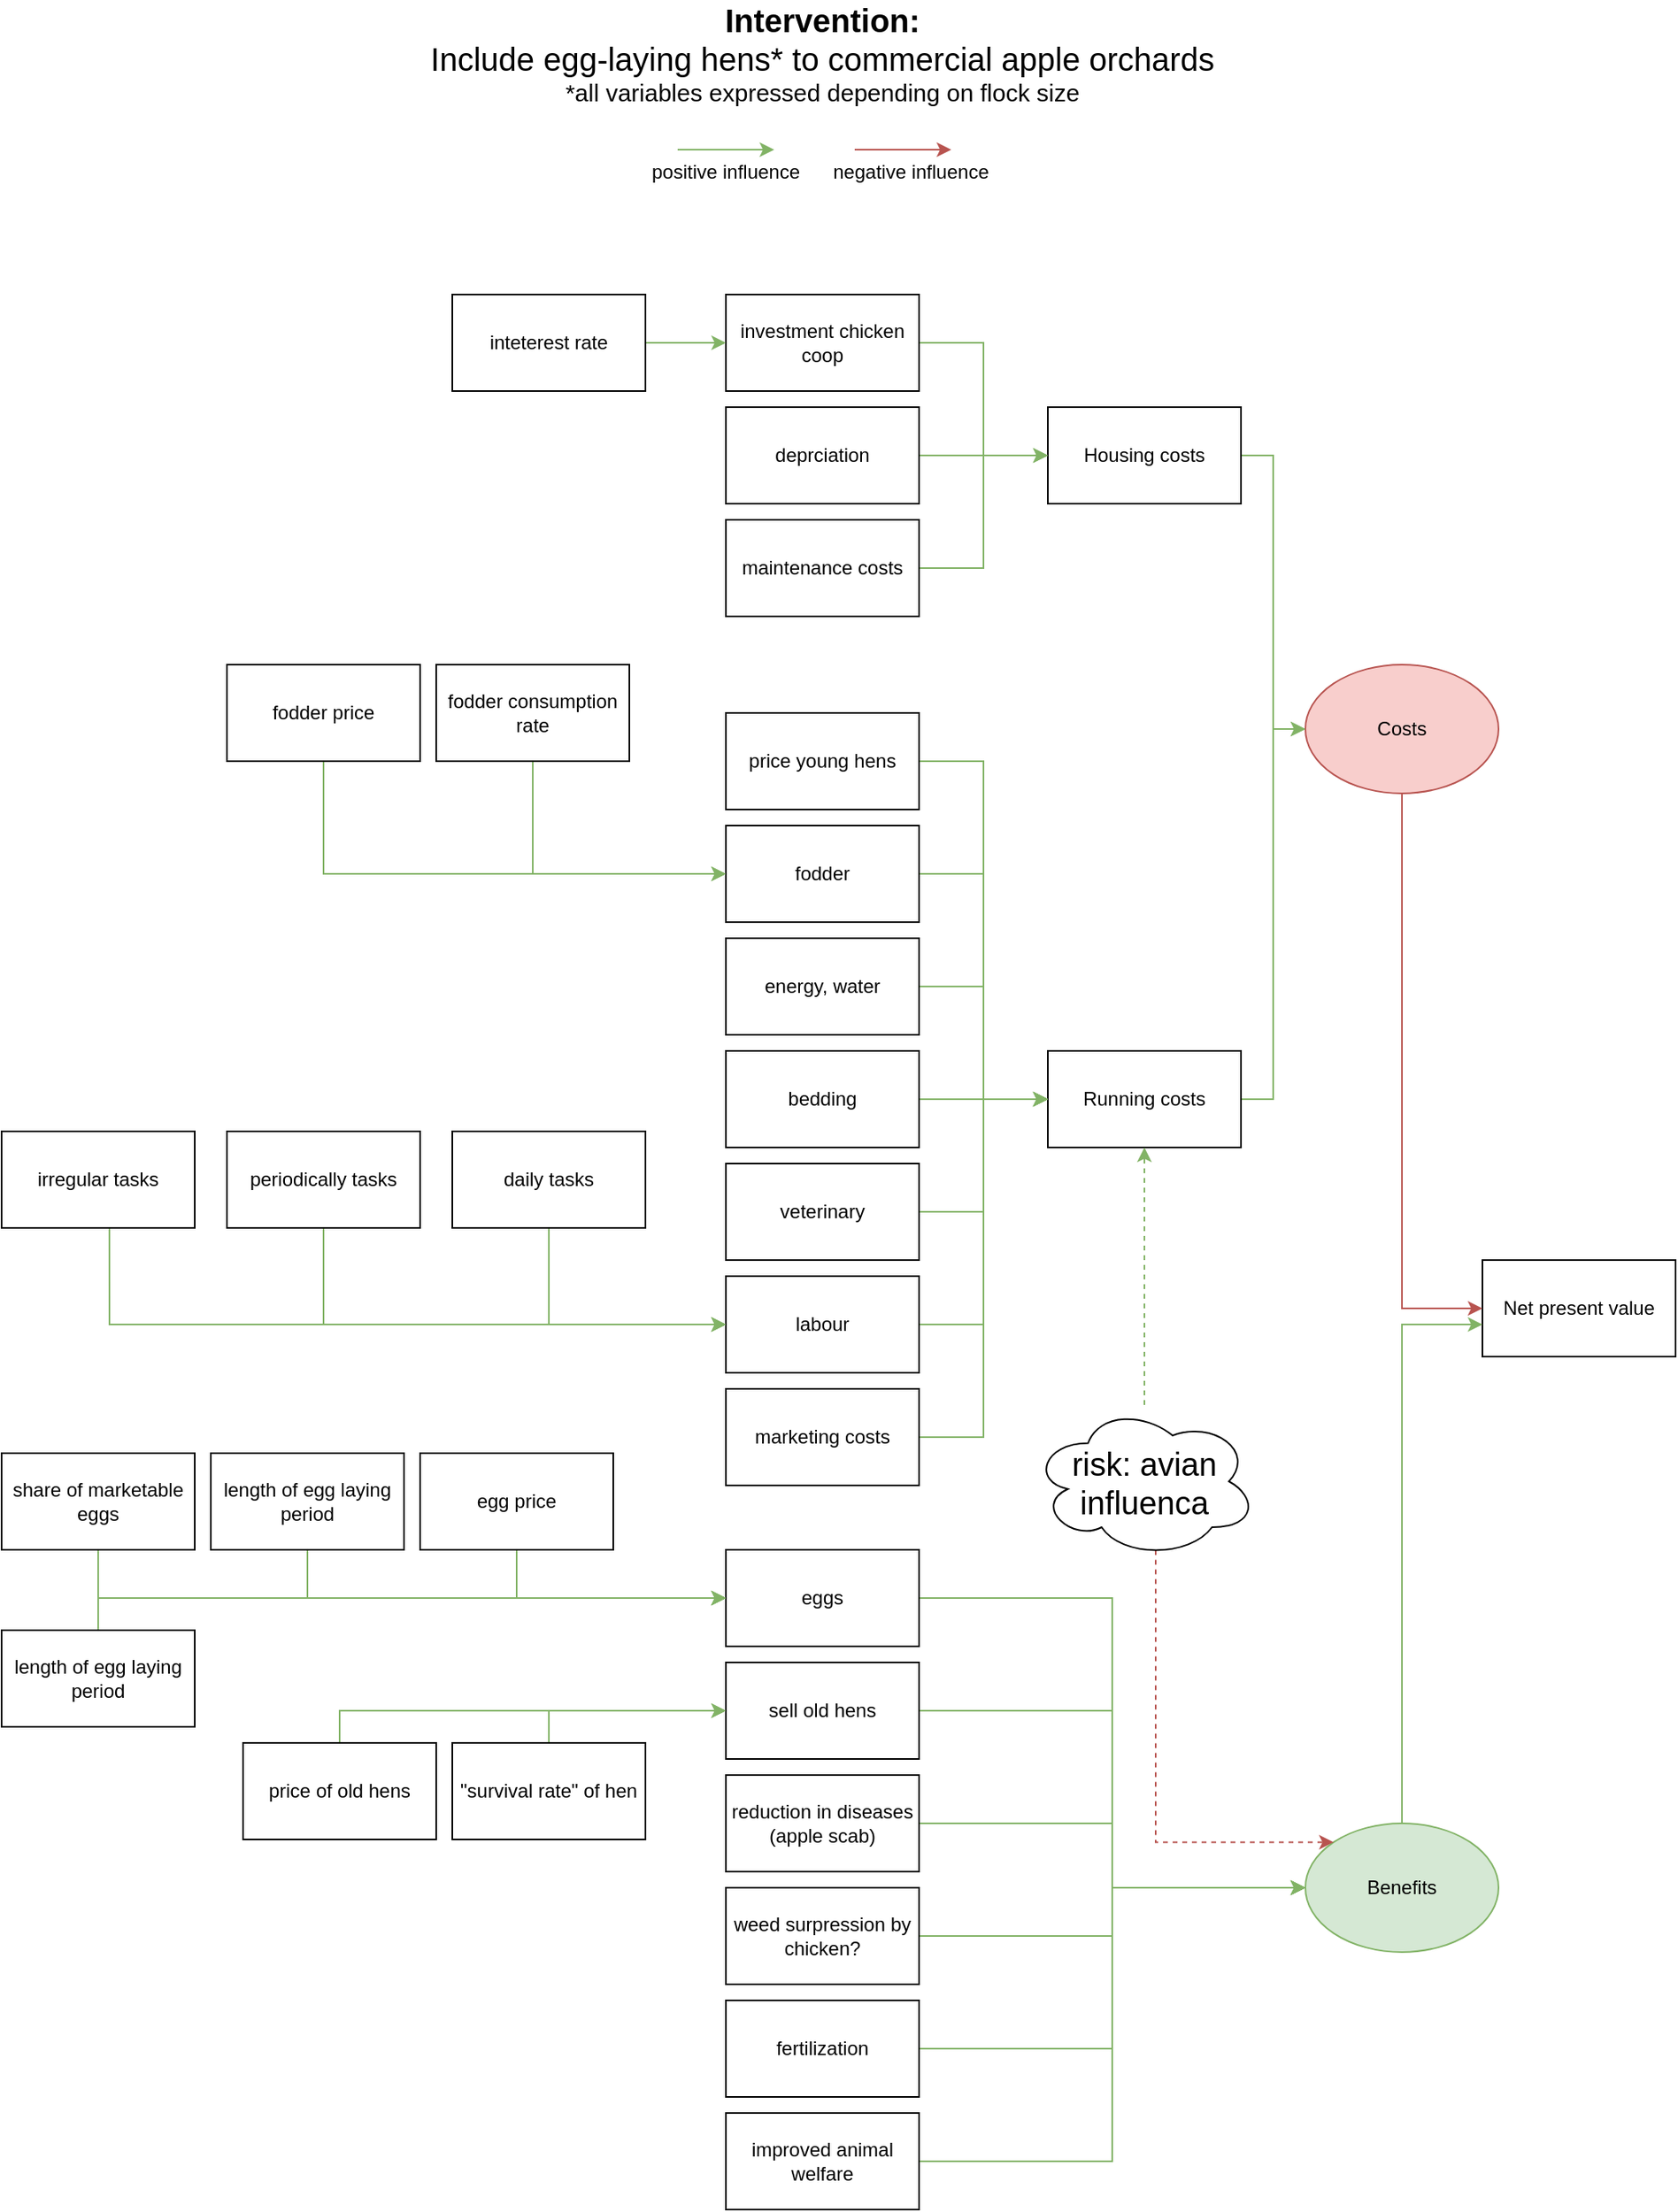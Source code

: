 <mxfile version="14.7.6" type="github"><diagram id="q-4DXVVRLe_EHbYtZ2Xd" name="Page-1"><mxGraphModel dx="3555" dy="1785" grid="1" gridSize="10" guides="1" tooltips="1" connect="1" arrows="1" fold="1" page="1" pageScale="1" pageWidth="1100" pageHeight="850" math="0" shadow="0"><root><mxCell id="0"/><mxCell id="1" parent="0"/><mxCell id="99T8uxW8G4J9z5plIM8Z-90" value="Net present value" style="rounded=0;whiteSpace=wrap;html=1;" vertex="1" parent="1"><mxGeometry x="930" y="800" width="120" height="60" as="geometry"/></mxCell><mxCell id="99T8uxW8G4J9z5plIM8Z-175" style="edgeStyle=orthogonalEdgeStyle;rounded=0;orthogonalLoop=1;jettySize=auto;html=1;entryX=0;entryY=0.5;entryDx=0;entryDy=0;fillColor=#f8cecc;strokeColor=#b85450;" edge="1" parent="1" source="99T8uxW8G4J9z5plIM8Z-91" target="99T8uxW8G4J9z5plIM8Z-90"><mxGeometry relative="1" as="geometry"/></mxCell><mxCell id="99T8uxW8G4J9z5plIM8Z-91" value="&lt;div&gt;Costs&lt;/div&gt;" style="ellipse;whiteSpace=wrap;html=1;fillColor=#f8cecc;strokeColor=#b85450;" vertex="1" parent="1"><mxGeometry x="820" y="430" width="120" height="80" as="geometry"/></mxCell><mxCell id="99T8uxW8G4J9z5plIM8Z-176" style="edgeStyle=orthogonalEdgeStyle;rounded=0;orthogonalLoop=1;jettySize=auto;html=1;exitX=0.5;exitY=0;exitDx=0;exitDy=0;fillColor=#d5e8d4;strokeColor=#82b366;" edge="1" parent="1" source="99T8uxW8G4J9z5plIM8Z-92"><mxGeometry relative="1" as="geometry"><mxPoint x="930" y="840" as="targetPoint"/><Array as="points"><mxPoint x="880" y="840"/><mxPoint x="930" y="840"/></Array></mxGeometry></mxCell><mxCell id="99T8uxW8G4J9z5plIM8Z-92" value="&lt;div&gt;Benefits&lt;/div&gt;" style="ellipse;whiteSpace=wrap;html=1;fillColor=#d5e8d4;strokeColor=#82b366;" vertex="1" parent="1"><mxGeometry x="820" y="1150" width="120" height="80" as="geometry"/></mxCell><mxCell id="99T8uxW8G4J9z5plIM8Z-173" style="edgeStyle=orthogonalEdgeStyle;rounded=0;orthogonalLoop=1;jettySize=auto;html=1;entryX=0;entryY=0.5;entryDx=0;entryDy=0;fillColor=#d5e8d4;strokeColor=#82b366;" edge="1" parent="1" source="99T8uxW8G4J9z5plIM8Z-93" target="99T8uxW8G4J9z5plIM8Z-91"><mxGeometry relative="1" as="geometry"/></mxCell><mxCell id="99T8uxW8G4J9z5plIM8Z-93" value="&lt;div&gt;Housing costs&lt;br&gt;&lt;/div&gt;" style="rounded=0;whiteSpace=wrap;html=1;" vertex="1" parent="1"><mxGeometry x="660" y="270" width="120" height="60" as="geometry"/></mxCell><mxCell id="99T8uxW8G4J9z5plIM8Z-174" style="edgeStyle=orthogonalEdgeStyle;rounded=0;orthogonalLoop=1;jettySize=auto;html=1;entryX=0;entryY=0.5;entryDx=0;entryDy=0;fillColor=#d5e8d4;strokeColor=#82b366;" edge="1" parent="1" source="99T8uxW8G4J9z5plIM8Z-94" target="99T8uxW8G4J9z5plIM8Z-91"><mxGeometry relative="1" as="geometry"/></mxCell><mxCell id="99T8uxW8G4J9z5plIM8Z-94" value="&lt;div&gt;Running costs&lt;br&gt;&lt;/div&gt;" style="rounded=0;whiteSpace=wrap;html=1;" vertex="1" parent="1"><mxGeometry x="660" y="670" width="120" height="60" as="geometry"/></mxCell><mxCell id="99T8uxW8G4J9z5plIM8Z-158" style="edgeStyle=orthogonalEdgeStyle;rounded=0;orthogonalLoop=1;jettySize=auto;html=1;entryX=0;entryY=0.5;entryDx=0;entryDy=0;fillColor=#d5e8d4;strokeColor=#82b366;" edge="1" parent="1" source="99T8uxW8G4J9z5plIM8Z-95" target="99T8uxW8G4J9z5plIM8Z-92"><mxGeometry relative="1" as="geometry"/></mxCell><mxCell id="99T8uxW8G4J9z5plIM8Z-95" value="eggs" style="rounded=0;whiteSpace=wrap;html=1;" vertex="1" parent="1"><mxGeometry x="460" y="980" width="120" height="60" as="geometry"/></mxCell><mxCell id="99T8uxW8G4J9z5plIM8Z-159" style="edgeStyle=orthogonalEdgeStyle;rounded=0;orthogonalLoop=1;jettySize=auto;html=1;entryX=0;entryY=0.5;entryDx=0;entryDy=0;fillColor=#d5e8d4;strokeColor=#82b366;" edge="1" parent="1" source="99T8uxW8G4J9z5plIM8Z-96" target="99T8uxW8G4J9z5plIM8Z-92"><mxGeometry relative="1" as="geometry"/></mxCell><mxCell id="99T8uxW8G4J9z5plIM8Z-96" value="sell old hens" style="rounded=0;whiteSpace=wrap;html=1;" vertex="1" parent="1"><mxGeometry x="460" y="1050" width="120" height="60" as="geometry"/></mxCell><mxCell id="99T8uxW8G4J9z5plIM8Z-100" style="edgeStyle=orthogonalEdgeStyle;rounded=0;orthogonalLoop=1;jettySize=auto;html=1;entryX=0;entryY=0.5;entryDx=0;entryDy=0;exitX=0.5;exitY=1;exitDx=0;exitDy=0;fillColor=#d5e8d4;strokeColor=#82b366;" edge="1" parent="1" source="99T8uxW8G4J9z5plIM8Z-97" target="99T8uxW8G4J9z5plIM8Z-95"><mxGeometry relative="1" as="geometry"/></mxCell><mxCell id="99T8uxW8G4J9z5plIM8Z-103" style="edgeStyle=orthogonalEdgeStyle;rounded=0;orthogonalLoop=1;jettySize=auto;html=1;entryX=0;entryY=0.5;entryDx=0;entryDy=0;exitX=0.5;exitY=1;exitDx=0;exitDy=0;fillColor=#d5e8d4;strokeColor=#82b366;" edge="1" parent="1" source="99T8uxW8G4J9z5plIM8Z-101" target="99T8uxW8G4J9z5plIM8Z-95"><mxGeometry relative="1" as="geometry"/></mxCell><mxCell id="99T8uxW8G4J9z5plIM8Z-101" value="share of marketable eggs" style="rounded=0;whiteSpace=wrap;html=1;" vertex="1" parent="1"><mxGeometry x="10" y="920" width="120" height="60" as="geometry"/></mxCell><mxCell id="99T8uxW8G4J9z5plIM8Z-106" style="edgeStyle=orthogonalEdgeStyle;rounded=0;orthogonalLoop=1;jettySize=auto;html=1;entryX=0;entryY=0.5;entryDx=0;entryDy=0;exitX=0.5;exitY=0;exitDx=0;exitDy=0;fillColor=#d5e8d4;strokeColor=#82b366;" edge="1" parent="1" source="99T8uxW8G4J9z5plIM8Z-104" target="99T8uxW8G4J9z5plIM8Z-95"><mxGeometry relative="1" as="geometry"/></mxCell><mxCell id="99T8uxW8G4J9z5plIM8Z-104" value="length of egg laying period" style="rounded=0;whiteSpace=wrap;html=1;" vertex="1" parent="1"><mxGeometry x="10" y="1030" width="120" height="60" as="geometry"/></mxCell><mxCell id="99T8uxW8G4J9z5plIM8Z-123" style="edgeStyle=orthogonalEdgeStyle;rounded=0;orthogonalLoop=1;jettySize=auto;html=1;entryX=0;entryY=0.5;entryDx=0;entryDy=0;exitX=0.5;exitY=1;exitDx=0;exitDy=0;fillColor=#d5e8d4;strokeColor=#82b366;" edge="1" parent="1" source="99T8uxW8G4J9z5plIM8Z-105" target="99T8uxW8G4J9z5plIM8Z-95"><mxGeometry relative="1" as="geometry"/></mxCell><mxCell id="99T8uxW8G4J9z5plIM8Z-105" value="length of egg laying period" style="rounded=0;whiteSpace=wrap;html=1;" vertex="1" parent="1"><mxGeometry x="140" y="920" width="120" height="60" as="geometry"/></mxCell><mxCell id="99T8uxW8G4J9z5plIM8Z-110" style="edgeStyle=orthogonalEdgeStyle;rounded=0;orthogonalLoop=1;jettySize=auto;html=1;entryX=0;entryY=0.5;entryDx=0;entryDy=0;exitX=0.5;exitY=0;exitDx=0;exitDy=0;fillColor=#d5e8d4;strokeColor=#82b366;" edge="1" parent="1" source="99T8uxW8G4J9z5plIM8Z-108" target="99T8uxW8G4J9z5plIM8Z-96"><mxGeometry relative="1" as="geometry"/></mxCell><mxCell id="99T8uxW8G4J9z5plIM8Z-108" value="price of old hens" style="rounded=0;whiteSpace=wrap;html=1;" vertex="1" parent="1"><mxGeometry x="160" y="1100" width="120" height="60" as="geometry"/></mxCell><mxCell id="99T8uxW8G4J9z5plIM8Z-121" style="edgeStyle=orthogonalEdgeStyle;rounded=0;orthogonalLoop=1;jettySize=auto;html=1;entryX=0;entryY=0.5;entryDx=0;entryDy=0;exitX=0.5;exitY=0;exitDx=0;exitDy=0;fillColor=#d5e8d4;strokeColor=#82b366;" edge="1" parent="1" source="99T8uxW8G4J9z5plIM8Z-109" target="99T8uxW8G4J9z5plIM8Z-96"><mxGeometry relative="1" as="geometry"><mxPoint x="230" y="1080" as="sourcePoint"/></mxGeometry></mxCell><mxCell id="99T8uxW8G4J9z5plIM8Z-109" value="&quot;survival rate&quot; of hen" style="rounded=0;whiteSpace=wrap;html=1;" vertex="1" parent="1"><mxGeometry x="290" y="1100" width="120" height="60" as="geometry"/></mxCell><mxCell id="99T8uxW8G4J9z5plIM8Z-160" style="edgeStyle=orthogonalEdgeStyle;rounded=0;orthogonalLoop=1;jettySize=auto;html=1;entryX=0;entryY=0.5;entryDx=0;entryDy=0;fillColor=#d5e8d4;strokeColor=#82b366;" edge="1" parent="1" source="99T8uxW8G4J9z5plIM8Z-113" target="99T8uxW8G4J9z5plIM8Z-92"><mxGeometry relative="1" as="geometry"/></mxCell><mxCell id="99T8uxW8G4J9z5plIM8Z-113" value="reduction in diseases (apple scab)" style="rounded=0;whiteSpace=wrap;html=1;" vertex="1" parent="1"><mxGeometry x="460" y="1120" width="120" height="60" as="geometry"/></mxCell><mxCell id="99T8uxW8G4J9z5plIM8Z-161" style="edgeStyle=orthogonalEdgeStyle;rounded=0;orthogonalLoop=1;jettySize=auto;html=1;fillColor=#d5e8d4;strokeColor=#82b366;" edge="1" parent="1" source="99T8uxW8G4J9z5plIM8Z-115" target="99T8uxW8G4J9z5plIM8Z-92"><mxGeometry relative="1" as="geometry"><mxPoint x="790" y="1180" as="targetPoint"/></mxGeometry></mxCell><mxCell id="99T8uxW8G4J9z5plIM8Z-115" value="weed surpression by chicken?" style="rounded=0;whiteSpace=wrap;html=1;" vertex="1" parent="1"><mxGeometry x="460" y="1190" width="120" height="60" as="geometry"/></mxCell><mxCell id="99T8uxW8G4J9z5plIM8Z-162" style="edgeStyle=orthogonalEdgeStyle;rounded=0;orthogonalLoop=1;jettySize=auto;html=1;entryX=0;entryY=0.5;entryDx=0;entryDy=0;fillColor=#d5e8d4;strokeColor=#82b366;" edge="1" parent="1" source="99T8uxW8G4J9z5plIM8Z-117" target="99T8uxW8G4J9z5plIM8Z-92"><mxGeometry relative="1" as="geometry"/></mxCell><mxCell id="99T8uxW8G4J9z5plIM8Z-117" value="fertilization" style="rounded=0;whiteSpace=wrap;html=1;" vertex="1" parent="1"><mxGeometry x="460" y="1260" width="120" height="60" as="geometry"/></mxCell><mxCell id="99T8uxW8G4J9z5plIM8Z-163" style="edgeStyle=orthogonalEdgeStyle;rounded=0;orthogonalLoop=1;jettySize=auto;html=1;entryX=0;entryY=0.5;entryDx=0;entryDy=0;fillColor=#d5e8d4;strokeColor=#82b366;" edge="1" parent="1" source="99T8uxW8G4J9z5plIM8Z-119" target="99T8uxW8G4J9z5plIM8Z-92"><mxGeometry relative="1" as="geometry"/></mxCell><mxCell id="99T8uxW8G4J9z5plIM8Z-119" value="improved animal welfare" style="rounded=0;whiteSpace=wrap;html=1;" vertex="1" parent="1"><mxGeometry x="460" y="1330" width="120" height="60" as="geometry"/></mxCell><mxCell id="99T8uxW8G4J9z5plIM8Z-97" value="egg price" style="rounded=0;whiteSpace=wrap;html=1;" vertex="1" parent="1"><mxGeometry x="270" y="920" width="120" height="60" as="geometry"/></mxCell><mxCell id="99T8uxW8G4J9z5plIM8Z-150" style="edgeStyle=orthogonalEdgeStyle;rounded=0;orthogonalLoop=1;jettySize=auto;html=1;entryX=0;entryY=0.5;entryDx=0;entryDy=0;fillColor=#d5e8d4;strokeColor=#82b366;" edge="1" parent="1" source="99T8uxW8G4J9z5plIM8Z-132" target="99T8uxW8G4J9z5plIM8Z-94"><mxGeometry relative="1" as="geometry"/></mxCell><mxCell id="99T8uxW8G4J9z5plIM8Z-132" value="price young hens" style="rounded=1;whiteSpace=wrap;html=1;arcSize=0;" vertex="1" parent="1"><mxGeometry x="460" y="460" width="120" height="60" as="geometry"/></mxCell><mxCell id="99T8uxW8G4J9z5plIM8Z-151" style="edgeStyle=orthogonalEdgeStyle;rounded=0;orthogonalLoop=1;jettySize=auto;html=1;entryX=0;entryY=0.5;entryDx=0;entryDy=0;fillColor=#d5e8d4;strokeColor=#82b366;" edge="1" parent="1" source="99T8uxW8G4J9z5plIM8Z-133" target="99T8uxW8G4J9z5plIM8Z-94"><mxGeometry relative="1" as="geometry"/></mxCell><mxCell id="99T8uxW8G4J9z5plIM8Z-133" value="fodder" style="rounded=1;whiteSpace=wrap;html=1;arcSize=0;" vertex="1" parent="1"><mxGeometry x="460" y="530" width="120" height="60" as="geometry"/></mxCell><mxCell id="99T8uxW8G4J9z5plIM8Z-136" style="edgeStyle=orthogonalEdgeStyle;rounded=0;orthogonalLoop=1;jettySize=auto;html=1;exitX=0.5;exitY=1;exitDx=0;exitDy=0;entryX=0;entryY=0.5;entryDx=0;entryDy=0;fillColor=#d5e8d4;strokeColor=#82b366;" edge="1" parent="1" source="99T8uxW8G4J9z5plIM8Z-134" target="99T8uxW8G4J9z5plIM8Z-133"><mxGeometry relative="1" as="geometry"/></mxCell><mxCell id="99T8uxW8G4J9z5plIM8Z-134" value="fodder consumption rate" style="rounded=1;whiteSpace=wrap;html=1;arcSize=0;" vertex="1" parent="1"><mxGeometry x="280" y="430" width="120" height="60" as="geometry"/></mxCell><mxCell id="99T8uxW8G4J9z5plIM8Z-137" style="edgeStyle=orthogonalEdgeStyle;rounded=0;orthogonalLoop=1;jettySize=auto;html=1;entryX=0;entryY=0.5;entryDx=0;entryDy=0;exitX=0.5;exitY=1;exitDx=0;exitDy=0;fillColor=#d5e8d4;strokeColor=#82b366;" edge="1" parent="1" source="99T8uxW8G4J9z5plIM8Z-135" target="99T8uxW8G4J9z5plIM8Z-133"><mxGeometry relative="1" as="geometry"/></mxCell><mxCell id="99T8uxW8G4J9z5plIM8Z-135" value="fodder price" style="rounded=1;whiteSpace=wrap;html=1;arcSize=0;" vertex="1" parent="1"><mxGeometry x="150" y="430" width="120" height="60" as="geometry"/></mxCell><mxCell id="99T8uxW8G4J9z5plIM8Z-152" style="edgeStyle=orthogonalEdgeStyle;rounded=0;orthogonalLoop=1;jettySize=auto;html=1;entryX=0;entryY=0.5;entryDx=0;entryDy=0;fillColor=#d5e8d4;strokeColor=#82b366;" edge="1" parent="1" source="99T8uxW8G4J9z5plIM8Z-138" target="99T8uxW8G4J9z5plIM8Z-94"><mxGeometry relative="1" as="geometry"/></mxCell><mxCell id="99T8uxW8G4J9z5plIM8Z-138" value="energy, water" style="rounded=0;whiteSpace=wrap;html=1;" vertex="1" parent="1"><mxGeometry x="460" y="600" width="120" height="60" as="geometry"/></mxCell><mxCell id="99T8uxW8G4J9z5plIM8Z-153" style="edgeStyle=orthogonalEdgeStyle;rounded=0;orthogonalLoop=1;jettySize=auto;html=1;fillColor=#d5e8d4;strokeColor=#82b366;" edge="1" parent="1" source="99T8uxW8G4J9z5plIM8Z-139" target="99T8uxW8G4J9z5plIM8Z-94"><mxGeometry relative="1" as="geometry"/></mxCell><mxCell id="99T8uxW8G4J9z5plIM8Z-139" value="bedding" style="rounded=0;whiteSpace=wrap;html=1;" vertex="1" parent="1"><mxGeometry x="460" y="670" width="120" height="60" as="geometry"/></mxCell><mxCell id="99T8uxW8G4J9z5plIM8Z-154" style="edgeStyle=orthogonalEdgeStyle;rounded=0;orthogonalLoop=1;jettySize=auto;html=1;entryX=0;entryY=0.5;entryDx=0;entryDy=0;fillColor=#d5e8d4;strokeColor=#82b366;" edge="1" parent="1" source="99T8uxW8G4J9z5plIM8Z-141" target="99T8uxW8G4J9z5plIM8Z-94"><mxGeometry relative="1" as="geometry"/></mxCell><mxCell id="99T8uxW8G4J9z5plIM8Z-141" value="veterinary" style="rounded=0;whiteSpace=wrap;html=1;" vertex="1" parent="1"><mxGeometry x="460" y="740" width="120" height="60" as="geometry"/></mxCell><mxCell id="99T8uxW8G4J9z5plIM8Z-155" style="edgeStyle=orthogonalEdgeStyle;rounded=0;orthogonalLoop=1;jettySize=auto;html=1;entryX=0;entryY=0.5;entryDx=0;entryDy=0;fillColor=#d5e8d4;strokeColor=#82b366;" edge="1" parent="1" source="99T8uxW8G4J9z5plIM8Z-142" target="99T8uxW8G4J9z5plIM8Z-94"><mxGeometry relative="1" as="geometry"/></mxCell><mxCell id="99T8uxW8G4J9z5plIM8Z-142" value="labour" style="rounded=0;whiteSpace=wrap;html=1;" vertex="1" parent="1"><mxGeometry x="460" y="810" width="120" height="60" as="geometry"/></mxCell><mxCell id="99T8uxW8G4J9z5plIM8Z-156" style="edgeStyle=orthogonalEdgeStyle;rounded=0;orthogonalLoop=1;jettySize=auto;html=1;entryX=0;entryY=0.5;entryDx=0;entryDy=0;fillColor=#d5e8d4;strokeColor=#82b366;" edge="1" parent="1" source="99T8uxW8G4J9z5plIM8Z-143" target="99T8uxW8G4J9z5plIM8Z-94"><mxGeometry relative="1" as="geometry"><mxPoint x="650" y="740" as="targetPoint"/></mxGeometry></mxCell><mxCell id="99T8uxW8G4J9z5plIM8Z-143" value="marketing costs" style="rounded=0;whiteSpace=wrap;html=1;" vertex="1" parent="1"><mxGeometry x="460" y="880" width="120" height="60" as="geometry"/></mxCell><mxCell id="99T8uxW8G4J9z5plIM8Z-147" style="edgeStyle=orthogonalEdgeStyle;rounded=0;orthogonalLoop=1;jettySize=auto;html=1;entryX=0;entryY=0.5;entryDx=0;entryDy=0;exitX=0.5;exitY=1;exitDx=0;exitDy=0;fillColor=#d5e8d4;strokeColor=#82b366;" edge="1" parent="1" source="99T8uxW8G4J9z5plIM8Z-144" target="99T8uxW8G4J9z5plIM8Z-142"><mxGeometry relative="1" as="geometry"/></mxCell><mxCell id="99T8uxW8G4J9z5plIM8Z-144" value="daily tasks" style="rounded=0;whiteSpace=wrap;html=1;" vertex="1" parent="1"><mxGeometry x="290" y="720" width="120" height="60" as="geometry"/></mxCell><mxCell id="99T8uxW8G4J9z5plIM8Z-148" style="edgeStyle=orthogonalEdgeStyle;rounded=0;orthogonalLoop=1;jettySize=auto;html=1;entryX=0;entryY=0.5;entryDx=0;entryDy=0;exitX=0.5;exitY=1;exitDx=0;exitDy=0;fillColor=#d5e8d4;strokeColor=#82b366;" edge="1" parent="1" source="99T8uxW8G4J9z5plIM8Z-145" target="99T8uxW8G4J9z5plIM8Z-142"><mxGeometry relative="1" as="geometry"/></mxCell><mxCell id="99T8uxW8G4J9z5plIM8Z-145" value="periodically tasks" style="rounded=0;whiteSpace=wrap;html=1;" vertex="1" parent="1"><mxGeometry x="150" y="720" width="120" height="60" as="geometry"/></mxCell><mxCell id="99T8uxW8G4J9z5plIM8Z-149" style="edgeStyle=orthogonalEdgeStyle;rounded=0;orthogonalLoop=1;jettySize=auto;html=1;entryX=0;entryY=0.5;entryDx=0;entryDy=0;exitX=0.558;exitY=0.983;exitDx=0;exitDy=0;exitPerimeter=0;fillColor=#d5e8d4;strokeColor=#82b366;" edge="1" parent="1" source="99T8uxW8G4J9z5plIM8Z-146" target="99T8uxW8G4J9z5plIM8Z-142"><mxGeometry relative="1" as="geometry"/></mxCell><mxCell id="99T8uxW8G4J9z5plIM8Z-146" value="irregular tasks" style="rounded=0;whiteSpace=wrap;html=1;" vertex="1" parent="1"><mxGeometry x="10" y="720" width="120" height="60" as="geometry"/></mxCell><mxCell id="99T8uxW8G4J9z5plIM8Z-172" style="edgeStyle=orthogonalEdgeStyle;rounded=0;orthogonalLoop=1;jettySize=auto;html=1;entryX=0;entryY=0.5;entryDx=0;entryDy=0;fillColor=#d5e8d4;strokeColor=#82b366;" edge="1" parent="1" source="99T8uxW8G4J9z5plIM8Z-164" target="99T8uxW8G4J9z5plIM8Z-93"><mxGeometry relative="1" as="geometry"/></mxCell><mxCell id="99T8uxW8G4J9z5plIM8Z-164" value="maintenance costs" style="rounded=1;whiteSpace=wrap;html=1;arcSize=0;" vertex="1" parent="1"><mxGeometry x="460" y="340" width="120" height="60" as="geometry"/></mxCell><mxCell id="99T8uxW8G4J9z5plIM8Z-171" style="edgeStyle=orthogonalEdgeStyle;rounded=0;orthogonalLoop=1;jettySize=auto;html=1;entryX=0;entryY=0.5;entryDx=0;entryDy=0;fillColor=#d5e8d4;strokeColor=#82b366;" edge="1" parent="1" source="99T8uxW8G4J9z5plIM8Z-165" target="99T8uxW8G4J9z5plIM8Z-93"><mxGeometry relative="1" as="geometry"/></mxCell><mxCell id="99T8uxW8G4J9z5plIM8Z-165" value="deprciation" style="rounded=1;whiteSpace=wrap;html=1;arcSize=0;" vertex="1" parent="1"><mxGeometry x="460" y="270" width="120" height="60" as="geometry"/></mxCell><mxCell id="99T8uxW8G4J9z5plIM8Z-170" style="edgeStyle=orthogonalEdgeStyle;rounded=0;orthogonalLoop=1;jettySize=auto;html=1;entryX=0;entryY=0.5;entryDx=0;entryDy=0;fillColor=#d5e8d4;strokeColor=#82b366;" edge="1" parent="1" source="99T8uxW8G4J9z5plIM8Z-166" target="99T8uxW8G4J9z5plIM8Z-93"><mxGeometry relative="1" as="geometry"/></mxCell><mxCell id="99T8uxW8G4J9z5plIM8Z-166" value="investment chicken coop" style="rounded=1;whiteSpace=wrap;html=1;arcSize=0;" vertex="1" parent="1"><mxGeometry x="460" y="200" width="120" height="60" as="geometry"/></mxCell><mxCell id="99T8uxW8G4J9z5plIM8Z-169" style="edgeStyle=orthogonalEdgeStyle;rounded=0;orthogonalLoop=1;jettySize=auto;html=1;fillColor=#d5e8d4;strokeColor=#82b366;" edge="1" parent="1" source="99T8uxW8G4J9z5plIM8Z-167" target="99T8uxW8G4J9z5plIM8Z-166"><mxGeometry relative="1" as="geometry"/></mxCell><mxCell id="99T8uxW8G4J9z5plIM8Z-167" value="inteterest rate" style="rounded=1;whiteSpace=wrap;html=1;arcSize=0;" vertex="1" parent="1"><mxGeometry x="290" y="200" width="120" height="60" as="geometry"/></mxCell><mxCell id="99T8uxW8G4J9z5plIM8Z-177" value="&lt;div style=&quot;font-size: 20px&quot;&gt;&lt;b&gt;Intervention:&lt;/b&gt;&lt;/div&gt;&lt;div style=&quot;font-size: 20px&quot;&gt;Include egg-laying hens* to commercial apple orchards&lt;/div&gt;&lt;div style=&quot;font-size: 15px&quot;&gt;*all variables expressed depending on flock size &lt;br style=&quot;font-size: 20px&quot;&gt;&lt;/div&gt;" style="text;html=1;strokeColor=none;fillColor=none;align=center;verticalAlign=middle;whiteSpace=wrap;rounded=0;fontSize=20;" vertex="1" parent="1"><mxGeometry x="255" y="40" width="530" height="20" as="geometry"/></mxCell><mxCell id="99T8uxW8G4J9z5plIM8Z-182" style="edgeStyle=elbowEdgeStyle;rounded=0;sketch=0;orthogonalLoop=1;jettySize=auto;html=1;entryX=0.5;entryY=1;entryDx=0;entryDy=0;shadow=0;dashed=1;fontSize=20;fillColor=#d5e8d4;strokeColor=#82b366;" edge="1" parent="1" source="99T8uxW8G4J9z5plIM8Z-178" target="99T8uxW8G4J9z5plIM8Z-94"><mxGeometry relative="1" as="geometry"/></mxCell><mxCell id="99T8uxW8G4J9z5plIM8Z-183" style="edgeStyle=elbowEdgeStyle;rounded=0;sketch=0;orthogonalLoop=1;jettySize=auto;html=1;shadow=0;dashed=1;fontSize=20;exitX=0.55;exitY=0.95;exitDx=0;exitDy=0;exitPerimeter=0;entryX=0;entryY=0;entryDx=0;entryDy=0;fillColor=#f8cecc;strokeColor=#b85450;" edge="1" parent="1" source="99T8uxW8G4J9z5plIM8Z-178" target="99T8uxW8G4J9z5plIM8Z-92"><mxGeometry relative="1" as="geometry"><Array as="points"><mxPoint x="727" y="1090"/></Array></mxGeometry></mxCell><mxCell id="99T8uxW8G4J9z5plIM8Z-178" value="risk: avian influenca" style="ellipse;shape=cloud;whiteSpace=wrap;html=1;rounded=0;fontSize=20;" vertex="1" parent="1"><mxGeometry x="650" y="890" width="140" height="95" as="geometry"/></mxCell><mxCell id="99T8uxW8G4J9z5plIM8Z-184" value="" style="endArrow=classic;html=1;shadow=0;fontSize=20;fillColor=#d5e8d4;strokeColor=#82b366;" edge="1" parent="1"><mxGeometry width="50" height="50" relative="1" as="geometry"><mxPoint x="430" y="110" as="sourcePoint"/><mxPoint x="490" y="110" as="targetPoint"/></mxGeometry></mxCell><mxCell id="99T8uxW8G4J9z5plIM8Z-185" value="&lt;font style=&quot;font-size: 12px&quot;&gt;positive influence&lt;br&gt;&lt;/font&gt;" style="text;html=1;strokeColor=none;fillColor=none;align=center;verticalAlign=middle;whiteSpace=wrap;rounded=0;fontSize=20;" vertex="1" parent="1"><mxGeometry x="410" y="110" width="100" height="20" as="geometry"/></mxCell><mxCell id="99T8uxW8G4J9z5plIM8Z-186" value="" style="endArrow=classic;html=1;shadow=0;fontSize=20;fillColor=#f8cecc;strokeColor=#b85450;" edge="1" parent="1"><mxGeometry width="50" height="50" relative="1" as="geometry"><mxPoint x="540" y="110" as="sourcePoint"/><mxPoint x="600" y="110" as="targetPoint"/></mxGeometry></mxCell><mxCell id="99T8uxW8G4J9z5plIM8Z-187" value="&lt;font style=&quot;font-size: 12px&quot;&gt;negative influence&lt;br&gt;&lt;/font&gt;" style="text;html=1;strokeColor=none;fillColor=none;align=center;verticalAlign=middle;whiteSpace=wrap;rounded=0;fontSize=20;" vertex="1" parent="1"><mxGeometry x="520" y="110" width="110" height="20" as="geometry"/></mxCell></root></mxGraphModel></diagram></mxfile>
